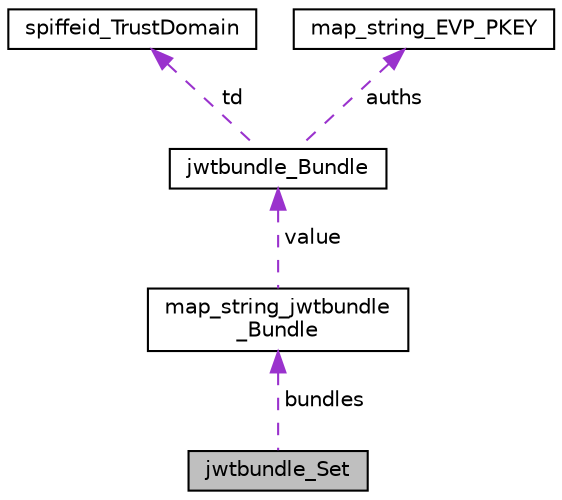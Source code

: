 digraph "jwtbundle_Set"
{
  edge [fontname="Helvetica",fontsize="10",labelfontname="Helvetica",labelfontsize="10"];
  node [fontname="Helvetica",fontsize="10",shape=record];
  Node1 [label="jwtbundle_Set",height=0.2,width=0.4,color="black", fillcolor="grey75", style="filled", fontcolor="black"];
  Node2 -> Node1 [dir="back",color="darkorchid3",fontsize="10",style="dashed",label=" bundles" ,fontname="Helvetica"];
  Node2 [label="map_string_jwtbundle\l_Bundle",height=0.2,width=0.4,color="black", fillcolor="white", style="filled",URL="$structmap__string__jwtbundle__Bundle.html"];
  Node3 -> Node2 [dir="back",color="darkorchid3",fontsize="10",style="dashed",label=" value" ,fontname="Helvetica"];
  Node3 [label="jwtbundle_Bundle",height=0.2,width=0.4,color="black", fillcolor="white", style="filled",URL="$structjwtbundle__Bundle.html"];
  Node4 -> Node3 [dir="back",color="darkorchid3",fontsize="10",style="dashed",label=" td" ,fontname="Helvetica"];
  Node4 [label="spiffeid_TrustDomain",height=0.2,width=0.4,color="black", fillcolor="white", style="filled",URL="$structspiffeid__TrustDomain.html"];
  Node5 -> Node3 [dir="back",color="darkorchid3",fontsize="10",style="dashed",label=" auths" ,fontname="Helvetica"];
  Node5 [label="map_string_EVP_PKEY",height=0.2,width=0.4,color="black", fillcolor="white", style="filled",URL="$structmap__string__EVP__PKEY.html"];
}
